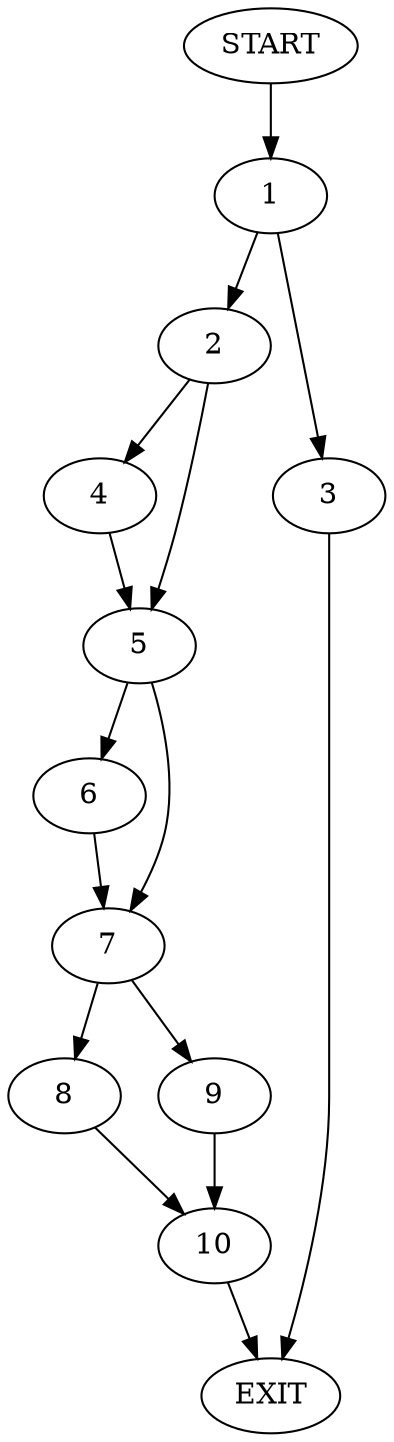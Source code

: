 digraph {
0 [label="START"]
11 [label="EXIT"]
0 -> 1
1 -> 2
1 -> 3
3 -> 11
2 -> 4
2 -> 5
4 -> 5
5 -> 6
5 -> 7
7 -> 8
7 -> 9
6 -> 7
8 -> 10
9 -> 10
10 -> 11
}
